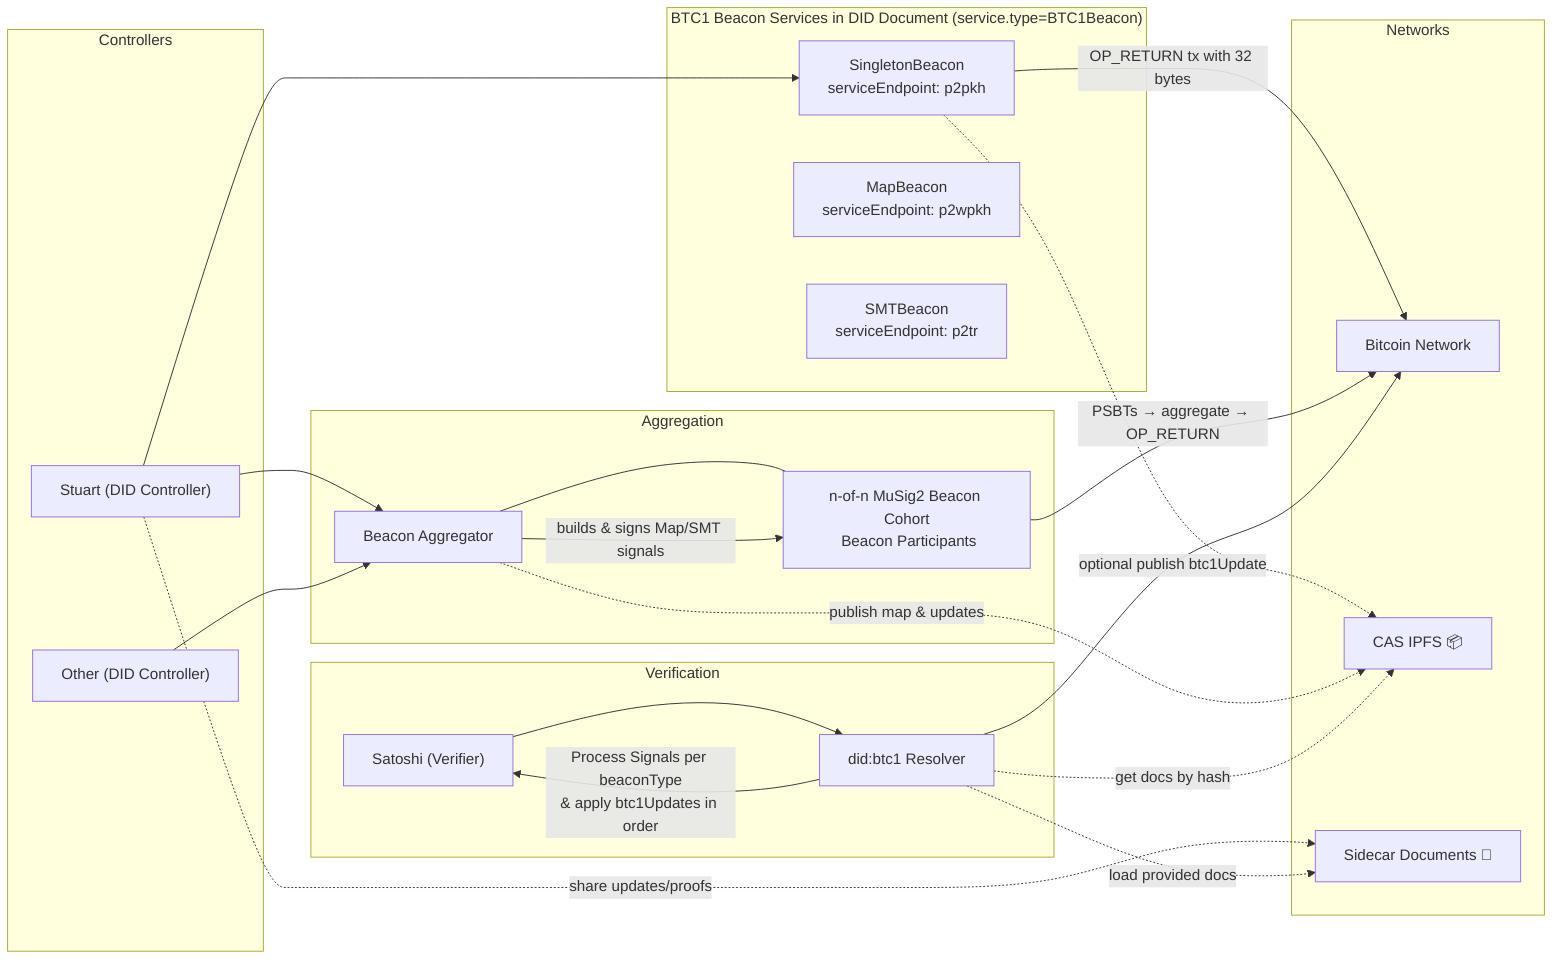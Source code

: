 flowchart LR
    subgraph Controllers
      Stuart["Stuart (DID Controller)"]
      Others["Other (DID Controller)"]
    end

    subgraph Beacon_Services["BTC1 Beacon Services in DID Document (service.type=BTC1Beacon)"]
      SB["SingletonBeacon<br>serviceEndpoint: p2pkh"]
      MB["MapBeacon<br>serviceEndpoint: p2wpkh"]
      SMT["SMTBeacon<br>serviceEndpoint: p2tr"]
    end

    subgraph Aggregation
      BA[Beacon Aggregator]
      Cohort[n-of-n MuSig2 Beacon Cohort<br> Beacon Participants]
    end

    subgraph Networks
      BTC[Bitcoin Network]
      CAS[CAS IPFS 📦]
      Sidecar[Sidecar Documents 🧳]
    end

    subgraph Verification
      Satoshi["Satoshi (Verifier)"]
      Resolver[did:btc1 Resolver]
    end

    %% Control/Enrollment
    Stuart --> SB
    Stuart --> BA
    Others --> BA
    BA --- Cohort

    %% Signal creation/broadcast
    SB -- OP_RETURN tx with 32 bytes --> BTC
    BA -- builds & signs Map/SMT signals --> Cohort
    Cohort -- PSBTs → aggregate → OP_RETURN --> BTC

    %% Side-channel data publication
    SB -. optional publish btc1Update .-> CAS
    BA -. publish map & updates .-> CAS
    Stuart -. share updates/proofs .-> Sidecar

    %% Resolution & verification
    Satoshi --> Resolver
    Resolver --> BTC
    Resolver -. get docs by hash .-> CAS
    Resolver -. load provided docs .-> Sidecar

    %% Document reconstruction checks
    Resolver -->|Process Signals per beaconType<br>& apply btc1Updates in order| Satoshi